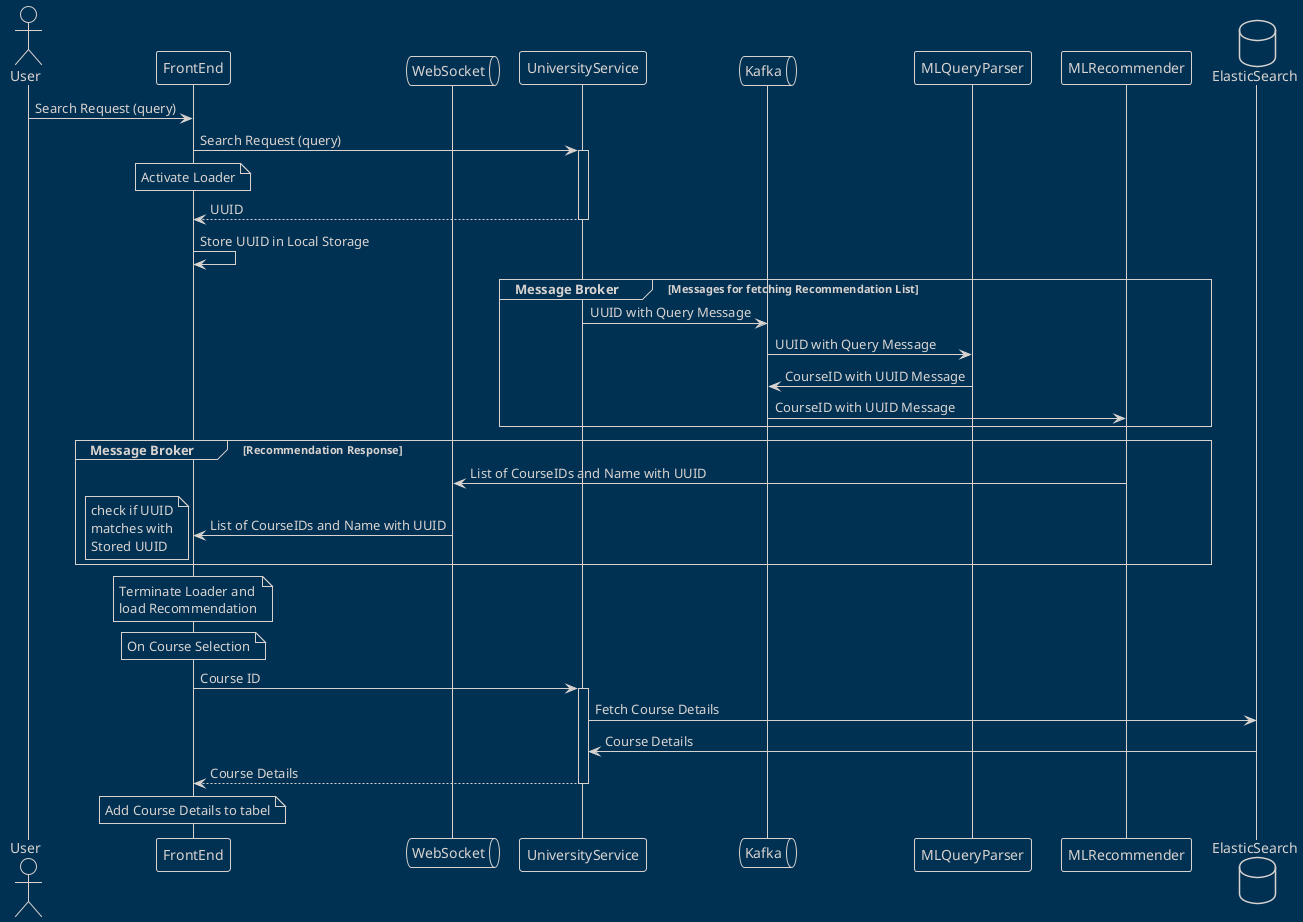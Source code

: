 @startuml
!theme blueprint
actor       User              as User
participant FrontEnd          as FE
queue       WebSocket         as WS
participant UniversityService as US

queue       Kafka             as KF

participant MLQueryParser     as MLQ
participant MLRecommender     as MLR

database    ElasticSearch     as ES

User -> FE : Search Request (query)
FE -> US : Search Request (query)

note over FE
Activate Loader
end note

activate US
return UUID
FE -> FE : Store UUID in Local Storage

group Message Broker [Messages for fetching Recommendation List]
US -> KF : UUID with Query Message
KF -> MLQ : UUID with Query Message
MLQ -> KF : CourseID with UUID Message
KF -> MLR : CourseID with UUID Message
end

group Message Broker [Recommendation Response]
MLR -> WS : List of CourseIDs and Name with UUID
WS -> FE :  List of CourseIDs and Name with UUID
note left
check if UUID
matches with
Stored UUID
end note
end

note over FE
Terminate Loader and
load Recommendation
end note

note over FE
On Course Selection
end note

FE -> US : Course ID
activate US
US -> ES : Fetch Course Details
ES -> US : Course Details
return Course Details

note over FE
Add Course Details to tabel
end note
@enduml